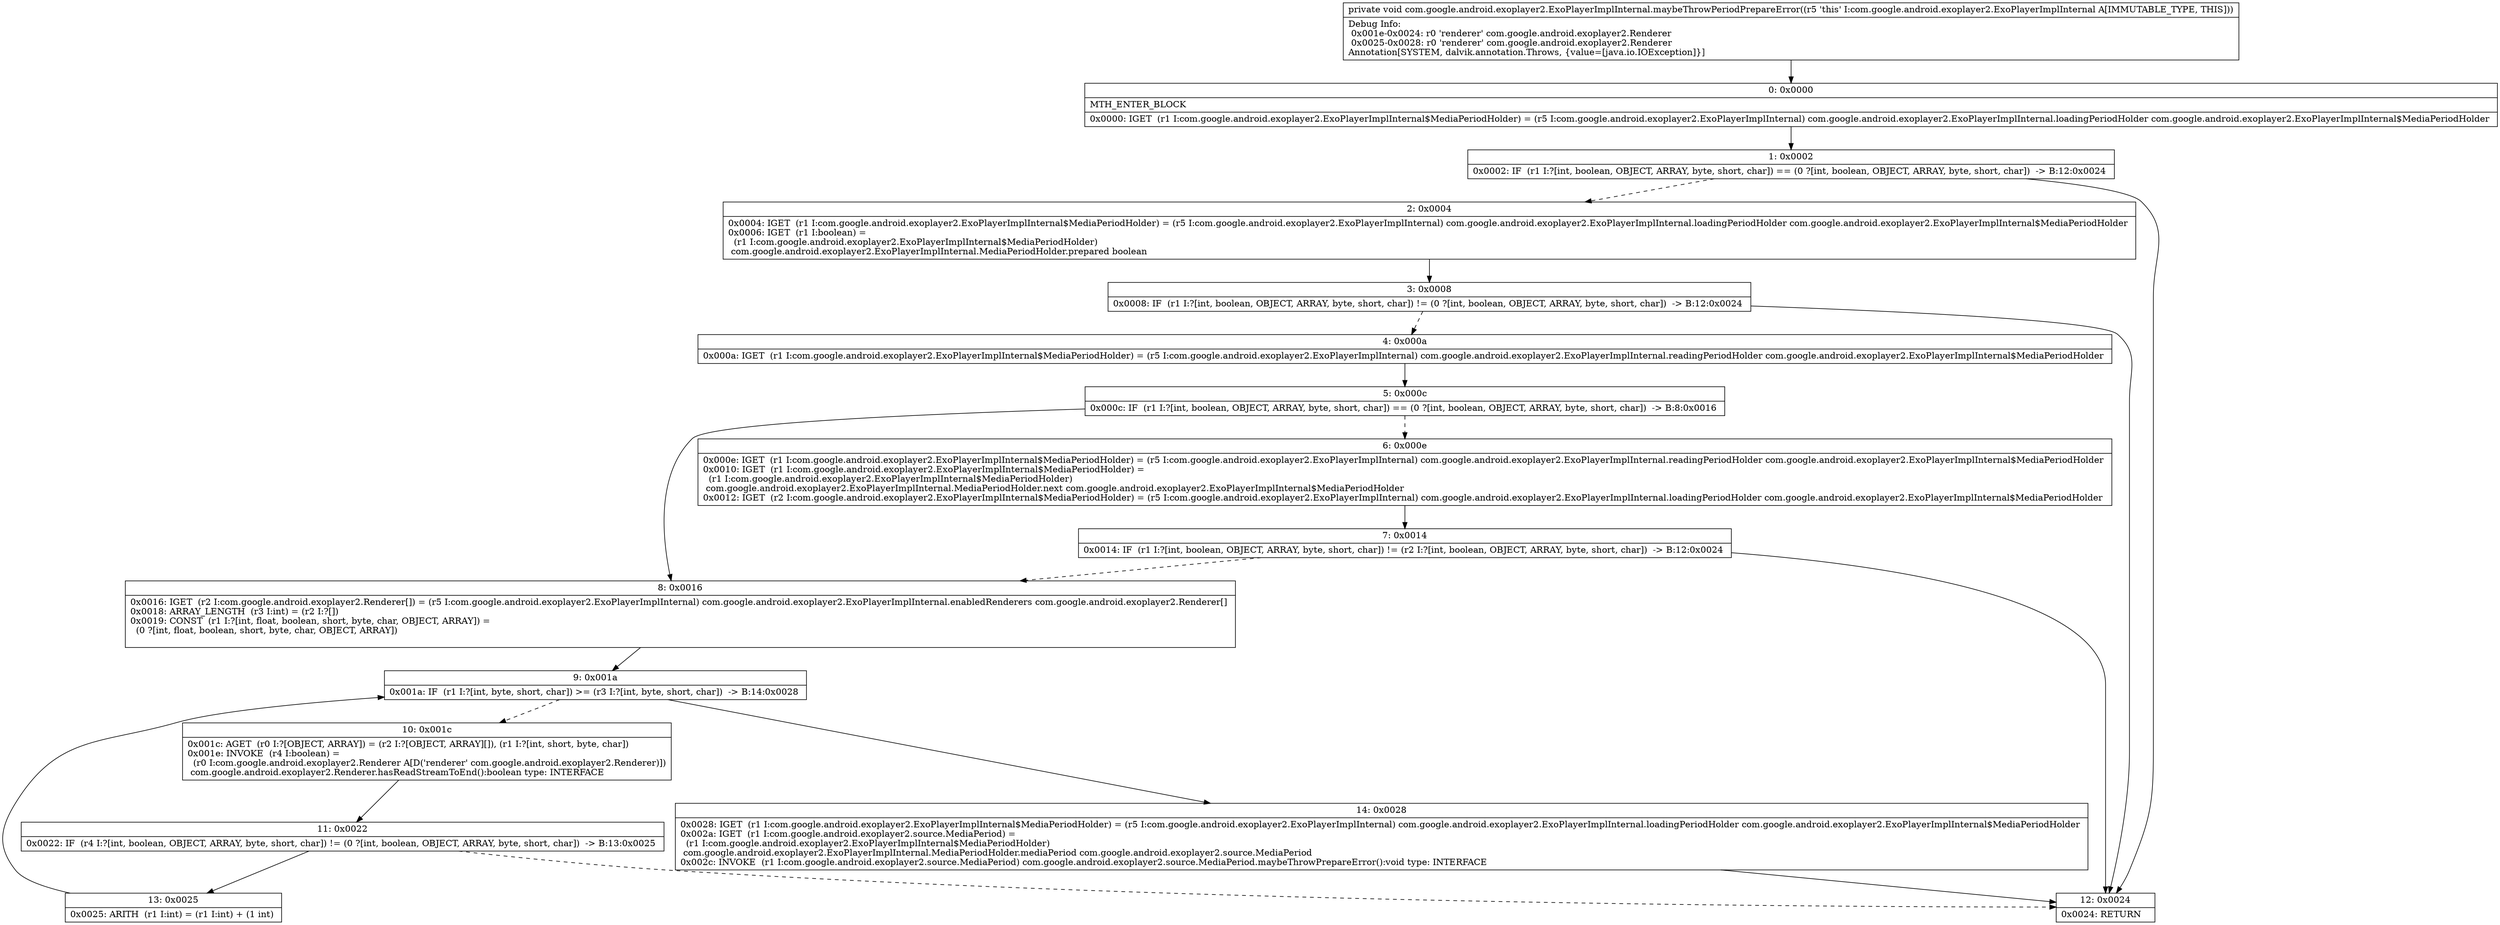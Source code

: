 digraph "CFG forcom.google.android.exoplayer2.ExoPlayerImplInternal.maybeThrowPeriodPrepareError()V" {
Node_0 [shape=record,label="{0\:\ 0x0000|MTH_ENTER_BLOCK\l|0x0000: IGET  (r1 I:com.google.android.exoplayer2.ExoPlayerImplInternal$MediaPeriodHolder) = (r5 I:com.google.android.exoplayer2.ExoPlayerImplInternal) com.google.android.exoplayer2.ExoPlayerImplInternal.loadingPeriodHolder com.google.android.exoplayer2.ExoPlayerImplInternal$MediaPeriodHolder \l}"];
Node_1 [shape=record,label="{1\:\ 0x0002|0x0002: IF  (r1 I:?[int, boolean, OBJECT, ARRAY, byte, short, char]) == (0 ?[int, boolean, OBJECT, ARRAY, byte, short, char])  \-\> B:12:0x0024 \l}"];
Node_2 [shape=record,label="{2\:\ 0x0004|0x0004: IGET  (r1 I:com.google.android.exoplayer2.ExoPlayerImplInternal$MediaPeriodHolder) = (r5 I:com.google.android.exoplayer2.ExoPlayerImplInternal) com.google.android.exoplayer2.ExoPlayerImplInternal.loadingPeriodHolder com.google.android.exoplayer2.ExoPlayerImplInternal$MediaPeriodHolder \l0x0006: IGET  (r1 I:boolean) = \l  (r1 I:com.google.android.exoplayer2.ExoPlayerImplInternal$MediaPeriodHolder)\l com.google.android.exoplayer2.ExoPlayerImplInternal.MediaPeriodHolder.prepared boolean \l}"];
Node_3 [shape=record,label="{3\:\ 0x0008|0x0008: IF  (r1 I:?[int, boolean, OBJECT, ARRAY, byte, short, char]) != (0 ?[int, boolean, OBJECT, ARRAY, byte, short, char])  \-\> B:12:0x0024 \l}"];
Node_4 [shape=record,label="{4\:\ 0x000a|0x000a: IGET  (r1 I:com.google.android.exoplayer2.ExoPlayerImplInternal$MediaPeriodHolder) = (r5 I:com.google.android.exoplayer2.ExoPlayerImplInternal) com.google.android.exoplayer2.ExoPlayerImplInternal.readingPeriodHolder com.google.android.exoplayer2.ExoPlayerImplInternal$MediaPeriodHolder \l}"];
Node_5 [shape=record,label="{5\:\ 0x000c|0x000c: IF  (r1 I:?[int, boolean, OBJECT, ARRAY, byte, short, char]) == (0 ?[int, boolean, OBJECT, ARRAY, byte, short, char])  \-\> B:8:0x0016 \l}"];
Node_6 [shape=record,label="{6\:\ 0x000e|0x000e: IGET  (r1 I:com.google.android.exoplayer2.ExoPlayerImplInternal$MediaPeriodHolder) = (r5 I:com.google.android.exoplayer2.ExoPlayerImplInternal) com.google.android.exoplayer2.ExoPlayerImplInternal.readingPeriodHolder com.google.android.exoplayer2.ExoPlayerImplInternal$MediaPeriodHolder \l0x0010: IGET  (r1 I:com.google.android.exoplayer2.ExoPlayerImplInternal$MediaPeriodHolder) = \l  (r1 I:com.google.android.exoplayer2.ExoPlayerImplInternal$MediaPeriodHolder)\l com.google.android.exoplayer2.ExoPlayerImplInternal.MediaPeriodHolder.next com.google.android.exoplayer2.ExoPlayerImplInternal$MediaPeriodHolder \l0x0012: IGET  (r2 I:com.google.android.exoplayer2.ExoPlayerImplInternal$MediaPeriodHolder) = (r5 I:com.google.android.exoplayer2.ExoPlayerImplInternal) com.google.android.exoplayer2.ExoPlayerImplInternal.loadingPeriodHolder com.google.android.exoplayer2.ExoPlayerImplInternal$MediaPeriodHolder \l}"];
Node_7 [shape=record,label="{7\:\ 0x0014|0x0014: IF  (r1 I:?[int, boolean, OBJECT, ARRAY, byte, short, char]) != (r2 I:?[int, boolean, OBJECT, ARRAY, byte, short, char])  \-\> B:12:0x0024 \l}"];
Node_8 [shape=record,label="{8\:\ 0x0016|0x0016: IGET  (r2 I:com.google.android.exoplayer2.Renderer[]) = (r5 I:com.google.android.exoplayer2.ExoPlayerImplInternal) com.google.android.exoplayer2.ExoPlayerImplInternal.enabledRenderers com.google.android.exoplayer2.Renderer[] \l0x0018: ARRAY_LENGTH  (r3 I:int) = (r2 I:?[]) \l0x0019: CONST  (r1 I:?[int, float, boolean, short, byte, char, OBJECT, ARRAY]) = \l  (0 ?[int, float, boolean, short, byte, char, OBJECT, ARRAY])\l \l}"];
Node_9 [shape=record,label="{9\:\ 0x001a|0x001a: IF  (r1 I:?[int, byte, short, char]) \>= (r3 I:?[int, byte, short, char])  \-\> B:14:0x0028 \l}"];
Node_10 [shape=record,label="{10\:\ 0x001c|0x001c: AGET  (r0 I:?[OBJECT, ARRAY]) = (r2 I:?[OBJECT, ARRAY][]), (r1 I:?[int, short, byte, char]) \l0x001e: INVOKE  (r4 I:boolean) = \l  (r0 I:com.google.android.exoplayer2.Renderer A[D('renderer' com.google.android.exoplayer2.Renderer)])\l com.google.android.exoplayer2.Renderer.hasReadStreamToEnd():boolean type: INTERFACE \l}"];
Node_11 [shape=record,label="{11\:\ 0x0022|0x0022: IF  (r4 I:?[int, boolean, OBJECT, ARRAY, byte, short, char]) != (0 ?[int, boolean, OBJECT, ARRAY, byte, short, char])  \-\> B:13:0x0025 \l}"];
Node_12 [shape=record,label="{12\:\ 0x0024|0x0024: RETURN   \l}"];
Node_13 [shape=record,label="{13\:\ 0x0025|0x0025: ARITH  (r1 I:int) = (r1 I:int) + (1 int) \l}"];
Node_14 [shape=record,label="{14\:\ 0x0028|0x0028: IGET  (r1 I:com.google.android.exoplayer2.ExoPlayerImplInternal$MediaPeriodHolder) = (r5 I:com.google.android.exoplayer2.ExoPlayerImplInternal) com.google.android.exoplayer2.ExoPlayerImplInternal.loadingPeriodHolder com.google.android.exoplayer2.ExoPlayerImplInternal$MediaPeriodHolder \l0x002a: IGET  (r1 I:com.google.android.exoplayer2.source.MediaPeriod) = \l  (r1 I:com.google.android.exoplayer2.ExoPlayerImplInternal$MediaPeriodHolder)\l com.google.android.exoplayer2.ExoPlayerImplInternal.MediaPeriodHolder.mediaPeriod com.google.android.exoplayer2.source.MediaPeriod \l0x002c: INVOKE  (r1 I:com.google.android.exoplayer2.source.MediaPeriod) com.google.android.exoplayer2.source.MediaPeriod.maybeThrowPrepareError():void type: INTERFACE \l}"];
MethodNode[shape=record,label="{private void com.google.android.exoplayer2.ExoPlayerImplInternal.maybeThrowPeriodPrepareError((r5 'this' I:com.google.android.exoplayer2.ExoPlayerImplInternal A[IMMUTABLE_TYPE, THIS]))  | Debug Info:\l  0x001e\-0x0024: r0 'renderer' com.google.android.exoplayer2.Renderer\l  0x0025\-0x0028: r0 'renderer' com.google.android.exoplayer2.Renderer\lAnnotation[SYSTEM, dalvik.annotation.Throws, \{value=[java.io.IOException]\}]\l}"];
MethodNode -> Node_0;
Node_0 -> Node_1;
Node_1 -> Node_2[style=dashed];
Node_1 -> Node_12;
Node_2 -> Node_3;
Node_3 -> Node_4[style=dashed];
Node_3 -> Node_12;
Node_4 -> Node_5;
Node_5 -> Node_6[style=dashed];
Node_5 -> Node_8;
Node_6 -> Node_7;
Node_7 -> Node_8[style=dashed];
Node_7 -> Node_12;
Node_8 -> Node_9;
Node_9 -> Node_10[style=dashed];
Node_9 -> Node_14;
Node_10 -> Node_11;
Node_11 -> Node_12[style=dashed];
Node_11 -> Node_13;
Node_13 -> Node_9;
Node_14 -> Node_12;
}

